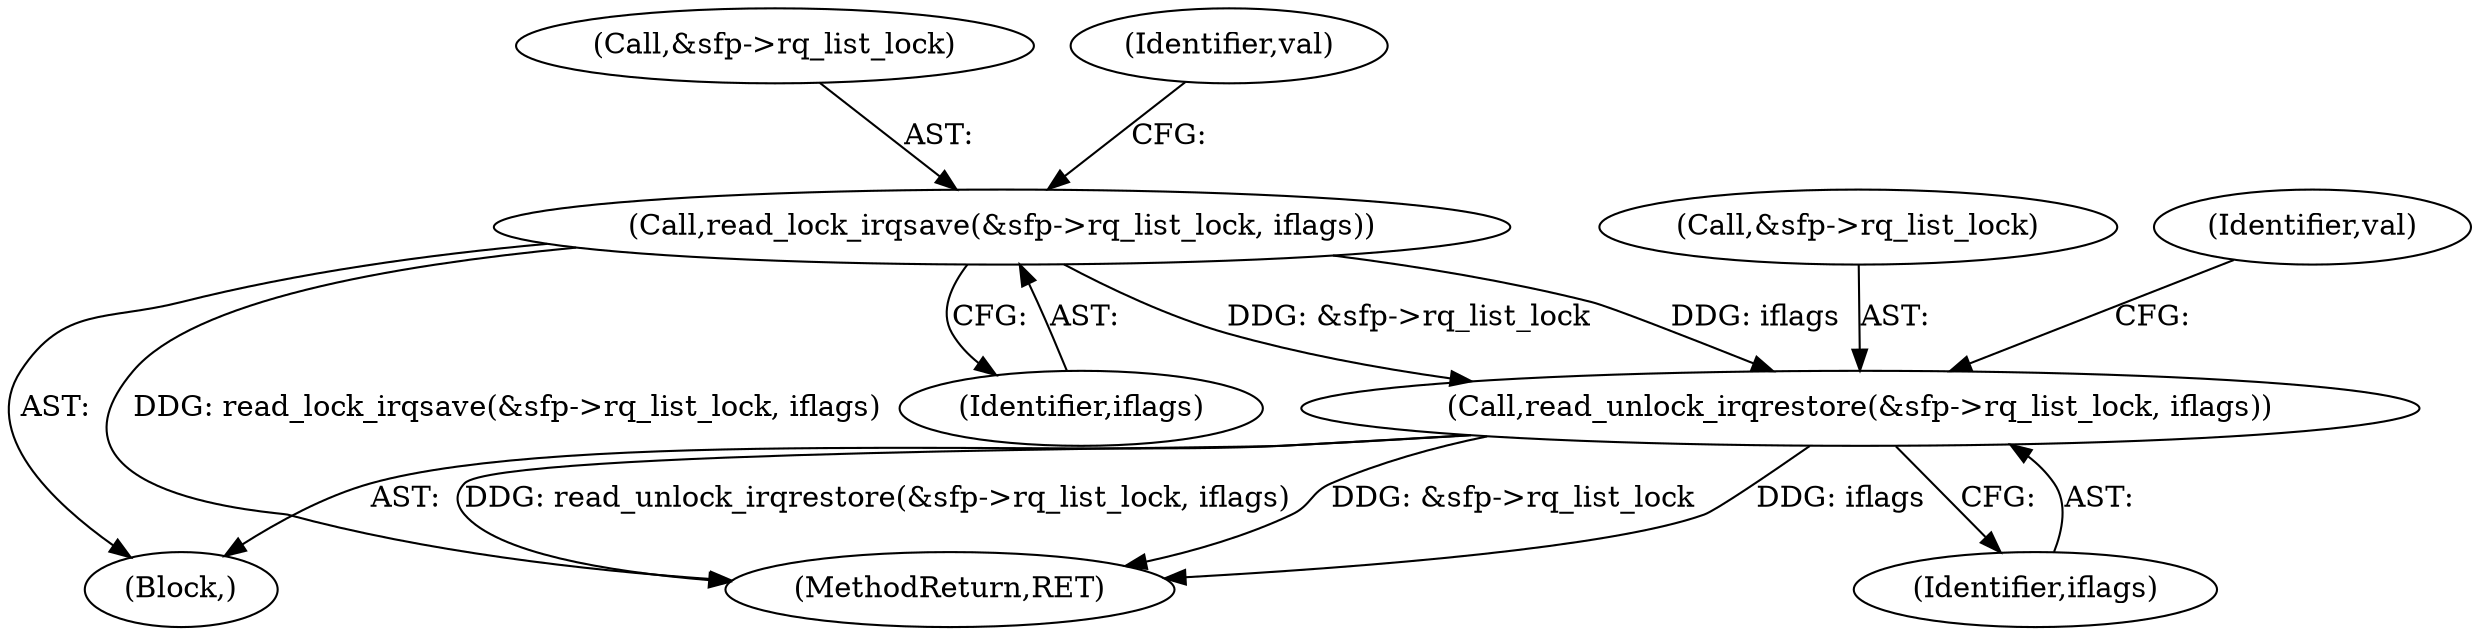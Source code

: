 digraph "0_linux_3e0097499839e0fe3af380410eababe5a47c4cf9_0@API" {
"1000590" [label="(Call,read_unlock_irqrestore(&sfp->rq_list_lock, iflags))"];
"1000567" [label="(Call,read_lock_irqsave(&sfp->rq_list_lock, iflags))"];
"1000567" [label="(Call,read_lock_irqsave(&sfp->rq_list_lock, iflags))"];
"1000568" [label="(Call,&sfp->rq_list_lock)"];
"1000167" [label="(Block,)"];
"1000572" [label="(Identifier,iflags)"];
"1000574" [label="(Identifier,val)"];
"1000591" [label="(Call,&sfp->rq_list_lock)"];
"1000598" [label="(Identifier,val)"];
"1001060" [label="(MethodReturn,RET)"];
"1000595" [label="(Identifier,iflags)"];
"1000590" [label="(Call,read_unlock_irqrestore(&sfp->rq_list_lock, iflags))"];
"1000590" -> "1000167"  [label="AST: "];
"1000590" -> "1000595"  [label="CFG: "];
"1000591" -> "1000590"  [label="AST: "];
"1000595" -> "1000590"  [label="AST: "];
"1000598" -> "1000590"  [label="CFG: "];
"1000590" -> "1001060"  [label="DDG: iflags"];
"1000590" -> "1001060"  [label="DDG: read_unlock_irqrestore(&sfp->rq_list_lock, iflags)"];
"1000590" -> "1001060"  [label="DDG: &sfp->rq_list_lock"];
"1000567" -> "1000590"  [label="DDG: &sfp->rq_list_lock"];
"1000567" -> "1000590"  [label="DDG: iflags"];
"1000567" -> "1000167"  [label="AST: "];
"1000567" -> "1000572"  [label="CFG: "];
"1000568" -> "1000567"  [label="AST: "];
"1000572" -> "1000567"  [label="AST: "];
"1000574" -> "1000567"  [label="CFG: "];
"1000567" -> "1001060"  [label="DDG: read_lock_irqsave(&sfp->rq_list_lock, iflags)"];
}
